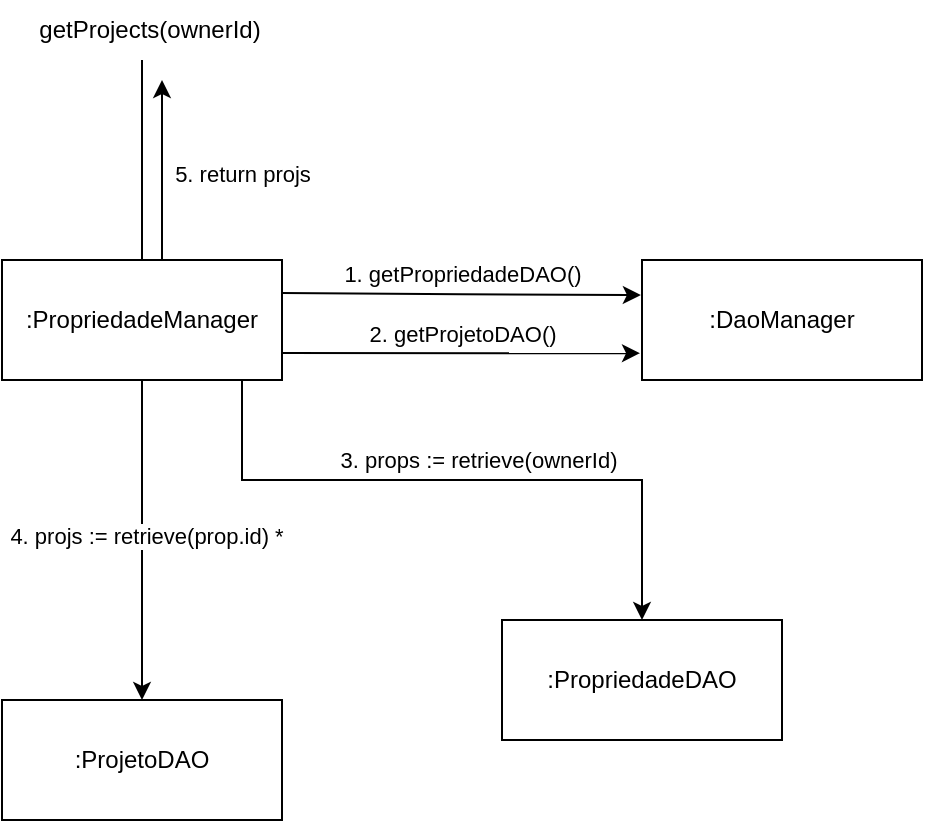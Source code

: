 <mxfile version="21.6.8" type="device">
  <diagram name="Page-1" id="cPSNi7r_4B1eX6Dvwcpm">
    <mxGraphModel dx="1289" dy="745" grid="1" gridSize="10" guides="1" tooltips="1" connect="1" arrows="1" fold="1" page="0" pageScale="1" pageWidth="850" pageHeight="1100" math="0" shadow="0">
      <root>
        <mxCell id="0" />
        <mxCell id="1" parent="0" />
        <mxCell id="uvmsEu-zWdCl_h9PLu9l-2" style="edgeStyle=orthogonalEdgeStyle;rounded=0;orthogonalLoop=1;jettySize=auto;html=1;exitX=0.5;exitY=0;exitDx=0;exitDy=0;endArrow=none;endFill=0;" parent="1" source="uvmsEu-zWdCl_h9PLu9l-1" edge="1">
          <mxGeometry relative="1" as="geometry">
            <mxPoint x="370" y="140" as="targetPoint" />
          </mxGeometry>
        </mxCell>
        <mxCell id="Fonzlao_ysJsCF2CwRWg-2" style="edgeStyle=orthogonalEdgeStyle;rounded=0;orthogonalLoop=1;jettySize=auto;html=1;entryX=-0.004;entryY=0.183;entryDx=0;entryDy=0;entryPerimeter=0;" edge="1" parent="1">
          <mxGeometry relative="1" as="geometry">
            <mxPoint x="440" y="256.55" as="sourcePoint" />
            <mxPoint x="619.44" y="257.53" as="targetPoint" />
          </mxGeometry>
        </mxCell>
        <mxCell id="Fonzlao_ysJsCF2CwRWg-3" value="1. getPropriedadeDAO()" style="edgeLabel;html=1;align=center;verticalAlign=middle;resizable=0;points=[];" vertex="1" connectable="0" parent="Fonzlao_ysJsCF2CwRWg-2">
          <mxGeometry x="-0.131" y="1" relative="1" as="geometry">
            <mxPoint x="11" y="-9" as="offset" />
          </mxGeometry>
        </mxCell>
        <mxCell id="Fonzlao_ysJsCF2CwRWg-7" style="edgeStyle=orthogonalEdgeStyle;rounded=0;orthogonalLoop=1;jettySize=auto;html=1;" edge="1" parent="1" source="uvmsEu-zWdCl_h9PLu9l-1" target="Fonzlao_ysJsCF2CwRWg-6">
          <mxGeometry relative="1" as="geometry">
            <Array as="points">
              <mxPoint x="420" y="350" />
              <mxPoint x="620" y="350" />
            </Array>
          </mxGeometry>
        </mxCell>
        <mxCell id="Fonzlao_ysJsCF2CwRWg-8" value="3. props := retrieve(ownerId)" style="edgeLabel;html=1;align=center;verticalAlign=middle;resizable=0;points=[];" vertex="1" connectable="0" parent="Fonzlao_ysJsCF2CwRWg-7">
          <mxGeometry x="0.046" y="1" relative="1" as="geometry">
            <mxPoint y="-9" as="offset" />
          </mxGeometry>
        </mxCell>
        <mxCell id="Fonzlao_ysJsCF2CwRWg-10" style="edgeStyle=orthogonalEdgeStyle;rounded=0;orthogonalLoop=1;jettySize=auto;html=1;" edge="1" parent="1" source="uvmsEu-zWdCl_h9PLu9l-1" target="Fonzlao_ysJsCF2CwRWg-9">
          <mxGeometry relative="1" as="geometry" />
        </mxCell>
        <mxCell id="Fonzlao_ysJsCF2CwRWg-12" value="4. projs := retrieve(prop.id) *" style="edgeLabel;html=1;align=center;verticalAlign=middle;resizable=0;points=[];" vertex="1" connectable="0" parent="Fonzlao_ysJsCF2CwRWg-10">
          <mxGeometry x="-0.025" y="2" relative="1" as="geometry">
            <mxPoint as="offset" />
          </mxGeometry>
        </mxCell>
        <mxCell id="Fonzlao_ysJsCF2CwRWg-13" style="edgeStyle=orthogonalEdgeStyle;rounded=0;orthogonalLoop=1;jettySize=auto;html=1;" edge="1" parent="1">
          <mxGeometry relative="1" as="geometry">
            <mxPoint x="380" y="150" as="targetPoint" />
            <mxPoint x="380" y="240" as="sourcePoint" />
          </mxGeometry>
        </mxCell>
        <mxCell id="Fonzlao_ysJsCF2CwRWg-14" value="5. return projs" style="edgeLabel;html=1;align=center;verticalAlign=middle;resizable=0;points=[];" vertex="1" connectable="0" parent="Fonzlao_ysJsCF2CwRWg-13">
          <mxGeometry x="-0.043" relative="1" as="geometry">
            <mxPoint x="40" as="offset" />
          </mxGeometry>
        </mxCell>
        <mxCell id="uvmsEu-zWdCl_h9PLu9l-1" value=":PropriedadeManager" style="rounded=0;whiteSpace=wrap;html=1;" parent="1" vertex="1">
          <mxGeometry x="300" y="240" width="140" height="60" as="geometry" />
        </mxCell>
        <mxCell id="uvmsEu-zWdCl_h9PLu9l-8" value="getProjects(ownerId)" style="text;html=1;strokeColor=none;fillColor=none;align=center;verticalAlign=middle;whiteSpace=wrap;rounded=0;" parent="1" vertex="1">
          <mxGeometry x="304" y="110" width="140" height="30" as="geometry" />
        </mxCell>
        <mxCell id="Fonzlao_ysJsCF2CwRWg-1" value=":DaoManager" style="rounded=0;whiteSpace=wrap;html=1;" vertex="1" parent="1">
          <mxGeometry x="620" y="240" width="140" height="60" as="geometry" />
        </mxCell>
        <mxCell id="Fonzlao_ysJsCF2CwRWg-4" style="edgeStyle=orthogonalEdgeStyle;rounded=0;orthogonalLoop=1;jettySize=auto;html=1;entryX=-0.004;entryY=0.183;entryDx=0;entryDy=0;entryPerimeter=0;" edge="1" parent="1">
          <mxGeometry relative="1" as="geometry">
            <mxPoint x="440" y="286.55" as="sourcePoint" />
            <mxPoint x="619" y="287.55" as="targetPoint" />
            <Array as="points">
              <mxPoint x="440" y="287.55" />
            </Array>
          </mxGeometry>
        </mxCell>
        <mxCell id="Fonzlao_ysJsCF2CwRWg-5" value="2. getProjetoDAO()" style="edgeLabel;html=1;align=center;verticalAlign=middle;resizable=0;points=[];" vertex="1" connectable="0" parent="Fonzlao_ysJsCF2CwRWg-4">
          <mxGeometry x="-0.131" y="1" relative="1" as="geometry">
            <mxPoint x="12" y="-9" as="offset" />
          </mxGeometry>
        </mxCell>
        <mxCell id="Fonzlao_ysJsCF2CwRWg-6" value=":PropriedadeDAO" style="rounded=0;whiteSpace=wrap;html=1;" vertex="1" parent="1">
          <mxGeometry x="550" y="420" width="140" height="60" as="geometry" />
        </mxCell>
        <mxCell id="Fonzlao_ysJsCF2CwRWg-9" value=":ProjetoDAO" style="rounded=0;whiteSpace=wrap;html=1;" vertex="1" parent="1">
          <mxGeometry x="300" y="460" width="140" height="60" as="geometry" />
        </mxCell>
      </root>
    </mxGraphModel>
  </diagram>
</mxfile>
